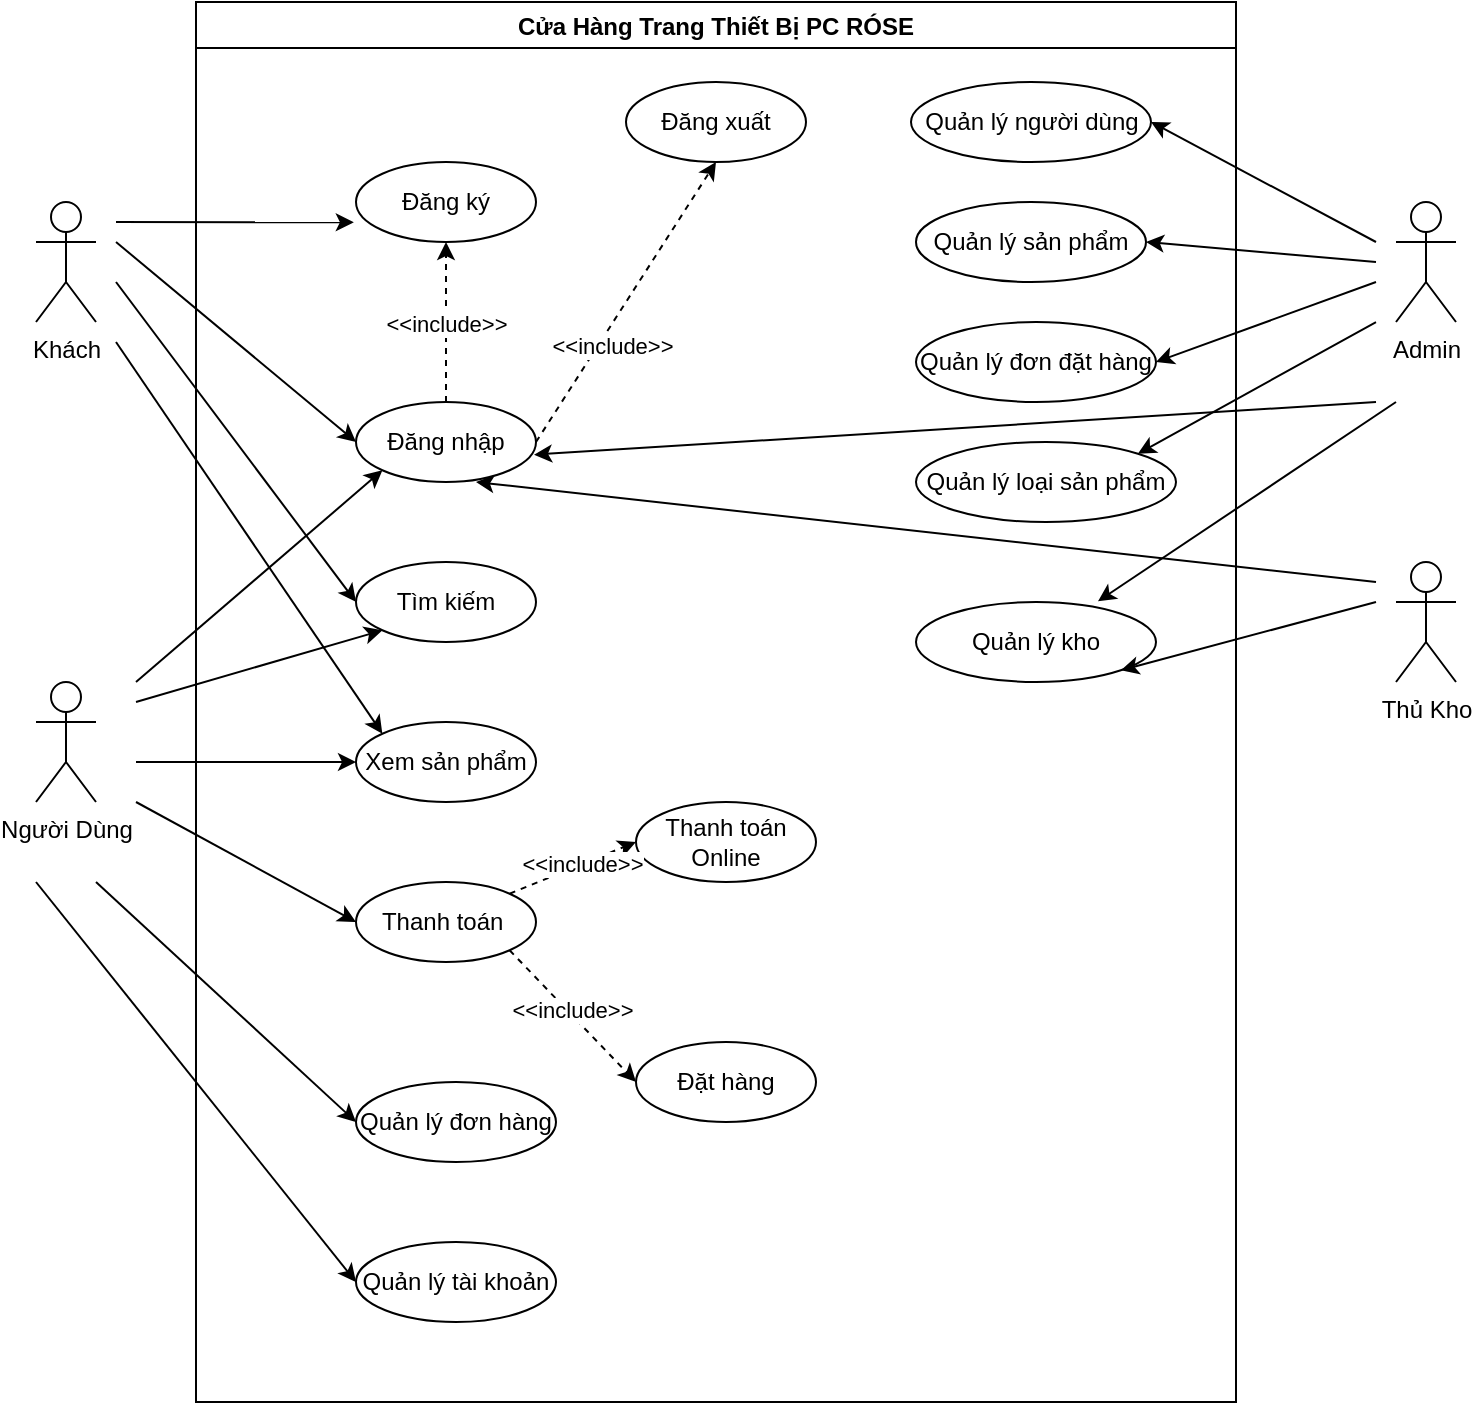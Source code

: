 <mxfile version="21.1.5" type="device">
  <diagram name="Page-1" id="YKi9pks65AhPZEX7jFyc">
    <mxGraphModel dx="1050" dy="-481" grid="1" gridSize="10" guides="1" tooltips="1" connect="1" arrows="1" fold="1" page="1" pageScale="1" pageWidth="850" pageHeight="1100" math="0" shadow="0">
      <root>
        <mxCell id="0" />
        <mxCell id="1" parent="0" />
        <mxCell id="WppUFp9ujGzzAXNg_4Av-1" value="Cửa Hàng Trang Thiết Bị PC RÓSE" style="swimlane;" parent="1" vertex="1">
          <mxGeometry x="160" y="1120" width="520" height="700" as="geometry" />
        </mxCell>
        <mxCell id="WppUFp9ujGzzAXNg_4Av-7" value="Đăng xuất" style="ellipse;whiteSpace=wrap;html=1;" parent="WppUFp9ujGzzAXNg_4Av-1" vertex="1">
          <mxGeometry x="215" y="40" width="90" height="40" as="geometry" />
        </mxCell>
        <mxCell id="WppUFp9ujGzzAXNg_4Av-6" value="Đăng nhập" style="ellipse;whiteSpace=wrap;html=1;" parent="WppUFp9ujGzzAXNg_4Av-1" vertex="1">
          <mxGeometry x="80" y="200" width="90" height="40" as="geometry" />
        </mxCell>
        <mxCell id="WppUFp9ujGzzAXNg_4Av-8" value="" style="endArrow=classic;dashed=1;html=1;rounded=0;exitX=1;exitY=0.5;exitDx=0;exitDy=0;entryX=0.5;entryY=1;entryDx=0;entryDy=0;endFill=1;" parent="WppUFp9ujGzzAXNg_4Av-1" source="WppUFp9ujGzzAXNg_4Av-6" target="WppUFp9ujGzzAXNg_4Av-7" edge="1">
          <mxGeometry width="50" height="50" relative="1" as="geometry">
            <mxPoint x="240" y="220" as="sourcePoint" />
            <mxPoint x="290" y="170" as="targetPoint" />
          </mxGeometry>
        </mxCell>
        <mxCell id="WppUFp9ujGzzAXNg_4Av-9" value="&amp;lt;&amp;lt;include&amp;gt;&amp;gt;" style="edgeLabel;html=1;align=center;verticalAlign=middle;resizable=0;points=[];" parent="WppUFp9ujGzzAXNg_4Av-8" vertex="1" connectable="0">
          <mxGeometry x="-0.36" y="1" relative="1" as="geometry">
            <mxPoint x="10" y="-3" as="offset" />
          </mxGeometry>
        </mxCell>
        <mxCell id="WppUFp9ujGzzAXNg_4Av-11" value="Đăng ký" style="ellipse;whiteSpace=wrap;html=1;" parent="WppUFp9ujGzzAXNg_4Av-1" vertex="1">
          <mxGeometry x="80" y="80" width="90" height="40" as="geometry" />
        </mxCell>
        <mxCell id="WppUFp9ujGzzAXNg_4Av-12" value="" style="endArrow=classic;dashed=1;html=1;rounded=0;exitX=0.5;exitY=0;exitDx=0;exitDy=0;entryX=0.5;entryY=1;entryDx=0;entryDy=0;endFill=1;" parent="WppUFp9ujGzzAXNg_4Av-1" source="WppUFp9ujGzzAXNg_4Av-6" target="WppUFp9ujGzzAXNg_4Av-11" edge="1">
          <mxGeometry width="50" height="50" relative="1" as="geometry">
            <mxPoint x="240" y="220" as="sourcePoint" />
            <mxPoint x="290" y="170" as="targetPoint" />
          </mxGeometry>
        </mxCell>
        <mxCell id="WppUFp9ujGzzAXNg_4Av-13" value="&amp;lt;&amp;lt;include&amp;gt;&amp;gt;" style="edgeLabel;html=1;align=center;verticalAlign=middle;resizable=0;points=[];" parent="WppUFp9ujGzzAXNg_4Av-12" vertex="1" connectable="0">
          <mxGeometry x="0.34" relative="1" as="geometry">
            <mxPoint y="14" as="offset" />
          </mxGeometry>
        </mxCell>
        <mxCell id="WppUFp9ujGzzAXNg_4Av-15" value="Tìm kiếm" style="ellipse;whiteSpace=wrap;html=1;" parent="WppUFp9ujGzzAXNg_4Av-1" vertex="1">
          <mxGeometry x="80" y="280" width="90" height="40" as="geometry" />
        </mxCell>
        <mxCell id="WppUFp9ujGzzAXNg_4Av-16" value="Xem sản phẩm" style="ellipse;whiteSpace=wrap;html=1;" parent="WppUFp9ujGzzAXNg_4Av-1" vertex="1">
          <mxGeometry x="80" y="360" width="90" height="40" as="geometry" />
        </mxCell>
        <mxCell id="WppUFp9ujGzzAXNg_4Av-28" value="Thanh toán&amp;nbsp;" style="ellipse;whiteSpace=wrap;html=1;" parent="WppUFp9ujGzzAXNg_4Av-1" vertex="1">
          <mxGeometry x="80" y="440" width="90" height="40" as="geometry" />
        </mxCell>
        <mxCell id="WppUFp9ujGzzAXNg_4Av-29" value="Quản lý tài khoản" style="ellipse;whiteSpace=wrap;html=1;" parent="WppUFp9ujGzzAXNg_4Av-1" vertex="1">
          <mxGeometry x="80" y="620" width="100" height="40" as="geometry" />
        </mxCell>
        <mxCell id="WppUFp9ujGzzAXNg_4Av-30" value="Quản lý đơn hàng" style="ellipse;whiteSpace=wrap;html=1;" parent="WppUFp9ujGzzAXNg_4Av-1" vertex="1">
          <mxGeometry x="80" y="540" width="100" height="40" as="geometry" />
        </mxCell>
        <mxCell id="WppUFp9ujGzzAXNg_4Av-43" value="Thanh toán Online" style="ellipse;whiteSpace=wrap;html=1;" parent="WppUFp9ujGzzAXNg_4Av-1" vertex="1">
          <mxGeometry x="220" y="400" width="90" height="40" as="geometry" />
        </mxCell>
        <mxCell id="WppUFp9ujGzzAXNg_4Av-44" value="Đặt hàng" style="ellipse;whiteSpace=wrap;html=1;" parent="WppUFp9ujGzzAXNg_4Av-1" vertex="1">
          <mxGeometry x="220" y="520" width="90" height="40" as="geometry" />
        </mxCell>
        <mxCell id="WppUFp9ujGzzAXNg_4Av-46" value="" style="endArrow=classic;dashed=1;html=1;rounded=0;exitX=1;exitY=0;exitDx=0;exitDy=0;entryX=0;entryY=0.5;entryDx=0;entryDy=0;endFill=1;" parent="WppUFp9ujGzzAXNg_4Av-1" source="WppUFp9ujGzzAXNg_4Av-28" target="WppUFp9ujGzzAXNg_4Av-43" edge="1">
          <mxGeometry width="50" height="50" relative="1" as="geometry">
            <mxPoint x="220" y="340" as="sourcePoint" />
            <mxPoint x="270" y="290" as="targetPoint" />
          </mxGeometry>
        </mxCell>
        <mxCell id="WppUFp9ujGzzAXNg_4Av-48" value="&amp;lt;&amp;lt;include&amp;gt;&amp;gt;" style="edgeLabel;html=1;align=center;verticalAlign=middle;resizable=0;points=[];" parent="WppUFp9ujGzzAXNg_4Av-46" vertex="1" connectable="0">
          <mxGeometry x="0.358" y="3" relative="1" as="geometry">
            <mxPoint x="-6" y="5" as="offset" />
          </mxGeometry>
        </mxCell>
        <mxCell id="WppUFp9ujGzzAXNg_4Av-47" value="" style="endArrow=classic;dashed=1;html=1;rounded=0;exitX=1;exitY=1;exitDx=0;exitDy=0;entryX=0;entryY=0.5;entryDx=0;entryDy=0;endFill=1;" parent="WppUFp9ujGzzAXNg_4Av-1" source="WppUFp9ujGzzAXNg_4Av-28" target="WppUFp9ujGzzAXNg_4Av-44" edge="1">
          <mxGeometry width="50" height="50" relative="1" as="geometry">
            <mxPoint x="220" y="340" as="sourcePoint" />
            <mxPoint x="270" y="290" as="targetPoint" />
          </mxGeometry>
        </mxCell>
        <mxCell id="WppUFp9ujGzzAXNg_4Av-49" value="&amp;lt;&amp;lt;include&amp;gt;&amp;gt;" style="edgeLabel;html=1;align=center;verticalAlign=middle;resizable=0;points=[];" parent="WppUFp9ujGzzAXNg_4Av-47" vertex="1" connectable="0">
          <mxGeometry x="-0.321" y="1" relative="1" as="geometry">
            <mxPoint x="9" y="8" as="offset" />
          </mxGeometry>
        </mxCell>
        <mxCell id="WppUFp9ujGzzAXNg_4Av-53" value="Quản lý sản phẩm" style="ellipse;whiteSpace=wrap;html=1;" parent="WppUFp9ujGzzAXNg_4Av-1" vertex="1">
          <mxGeometry x="360" y="100" width="115" height="40" as="geometry" />
        </mxCell>
        <mxCell id="WppUFp9ujGzzAXNg_4Av-55" value="Quản lý đơn đặt hàng" style="ellipse;whiteSpace=wrap;html=1;" parent="WppUFp9ujGzzAXNg_4Av-1" vertex="1">
          <mxGeometry x="360" y="160" width="120" height="40" as="geometry" />
        </mxCell>
        <mxCell id="WppUFp9ujGzzAXNg_4Av-56" value="Quản lý kho" style="ellipse;whiteSpace=wrap;html=1;" parent="WppUFp9ujGzzAXNg_4Av-1" vertex="1">
          <mxGeometry x="360" y="300" width="120" height="40" as="geometry" />
        </mxCell>
        <mxCell id="WppUFp9ujGzzAXNg_4Av-57" value="Quản lý người dùng" style="ellipse;whiteSpace=wrap;html=1;" parent="WppUFp9ujGzzAXNg_4Av-1" vertex="1">
          <mxGeometry x="357.5" y="40" width="120" height="40" as="geometry" />
        </mxCell>
        <mxCell id="LxVuhSC1PUGaRLDgd9qy-1" value="Quản lý loại sản phẩm" style="ellipse;whiteSpace=wrap;html=1;" vertex="1" parent="WppUFp9ujGzzAXNg_4Av-1">
          <mxGeometry x="360" y="220" width="130" height="40" as="geometry" />
        </mxCell>
        <mxCell id="WppUFp9ujGzzAXNg_4Av-2" value="Khách" style="shape=umlActor;verticalLabelPosition=bottom;verticalAlign=top;html=1;outlineConnect=0;" parent="1" vertex="1">
          <mxGeometry x="80" y="1220" width="30" height="60" as="geometry" />
        </mxCell>
        <mxCell id="WppUFp9ujGzzAXNg_4Av-3" value="Người Dùng" style="shape=umlActor;verticalLabelPosition=bottom;verticalAlign=top;html=1;outlineConnect=0;" parent="1" vertex="1">
          <mxGeometry x="80" y="1460" width="30" height="60" as="geometry" />
        </mxCell>
        <mxCell id="WppUFp9ujGzzAXNg_4Av-4" value="Admin" style="shape=umlActor;verticalLabelPosition=bottom;verticalAlign=top;html=1;outlineConnect=0;" parent="1" vertex="1">
          <mxGeometry x="760" y="1220" width="30" height="60" as="geometry" />
        </mxCell>
        <mxCell id="WppUFp9ujGzzAXNg_4Av-5" value="Thủ Kho" style="shape=umlActor;verticalLabelPosition=bottom;verticalAlign=top;html=1;outlineConnect=0;" parent="1" vertex="1">
          <mxGeometry x="760" y="1400" width="30" height="60" as="geometry" />
        </mxCell>
        <mxCell id="WppUFp9ujGzzAXNg_4Av-33" value="" style="endArrow=classic;html=1;rounded=0;entryX=0;entryY=0.5;entryDx=0;entryDy=0;" parent="1" target="WppUFp9ujGzzAXNg_4Av-6" edge="1">
          <mxGeometry width="50" height="50" relative="1" as="geometry">
            <mxPoint x="120" y="1240" as="sourcePoint" />
            <mxPoint x="430" y="1410" as="targetPoint" />
          </mxGeometry>
        </mxCell>
        <mxCell id="WppUFp9ujGzzAXNg_4Av-34" value="" style="endArrow=classic;html=1;rounded=0;entryX=0;entryY=0;entryDx=0;entryDy=0;" parent="1" target="WppUFp9ujGzzAXNg_4Av-16" edge="1">
          <mxGeometry width="50" height="50" relative="1" as="geometry">
            <mxPoint x="120" y="1290" as="sourcePoint" />
            <mxPoint x="430" y="1410" as="targetPoint" />
          </mxGeometry>
        </mxCell>
        <mxCell id="WppUFp9ujGzzAXNg_4Av-35" value="" style="endArrow=classic;html=1;rounded=0;entryX=0;entryY=0.5;entryDx=0;entryDy=0;" parent="1" target="WppUFp9ujGzzAXNg_4Av-15" edge="1">
          <mxGeometry width="50" height="50" relative="1" as="geometry">
            <mxPoint x="120" y="1260" as="sourcePoint" />
            <mxPoint x="430" y="1410" as="targetPoint" />
          </mxGeometry>
        </mxCell>
        <mxCell id="WppUFp9ujGzzAXNg_4Av-36" value="" style="endArrow=classic;html=1;rounded=0;entryX=-0.012;entryY=0.754;entryDx=0;entryDy=0;entryPerimeter=0;" parent="1" target="WppUFp9ujGzzAXNg_4Av-11" edge="1">
          <mxGeometry width="50" height="50" relative="1" as="geometry">
            <mxPoint x="120" y="1230" as="sourcePoint" />
            <mxPoint x="430" y="1410" as="targetPoint" />
          </mxGeometry>
        </mxCell>
        <mxCell id="WppUFp9ujGzzAXNg_4Av-37" value="" style="endArrow=classic;html=1;rounded=0;entryX=0;entryY=1;entryDx=0;entryDy=0;" parent="1" target="WppUFp9ujGzzAXNg_4Av-6" edge="1">
          <mxGeometry width="50" height="50" relative="1" as="geometry">
            <mxPoint x="130" y="1460" as="sourcePoint" />
            <mxPoint x="430" y="1410" as="targetPoint" />
          </mxGeometry>
        </mxCell>
        <mxCell id="WppUFp9ujGzzAXNg_4Av-38" value="" style="endArrow=classic;html=1;rounded=0;entryX=0;entryY=1;entryDx=0;entryDy=0;" parent="1" target="WppUFp9ujGzzAXNg_4Av-15" edge="1">
          <mxGeometry width="50" height="50" relative="1" as="geometry">
            <mxPoint x="130" y="1470" as="sourcePoint" />
            <mxPoint x="430" y="1410" as="targetPoint" />
          </mxGeometry>
        </mxCell>
        <mxCell id="WppUFp9ujGzzAXNg_4Av-39" value="" style="endArrow=classic;html=1;rounded=0;entryX=0;entryY=0.5;entryDx=0;entryDy=0;" parent="1" target="WppUFp9ujGzzAXNg_4Av-16" edge="1">
          <mxGeometry width="50" height="50" relative="1" as="geometry">
            <mxPoint x="130" y="1500" as="sourcePoint" />
            <mxPoint x="210" y="1550" as="targetPoint" />
          </mxGeometry>
        </mxCell>
        <mxCell id="WppUFp9ujGzzAXNg_4Av-40" value="" style="endArrow=classic;html=1;rounded=0;entryX=0;entryY=0.5;entryDx=0;entryDy=0;" parent="1" target="WppUFp9ujGzzAXNg_4Av-28" edge="1">
          <mxGeometry width="50" height="50" relative="1" as="geometry">
            <mxPoint x="130" y="1520" as="sourcePoint" />
            <mxPoint x="430" y="1410" as="targetPoint" />
          </mxGeometry>
        </mxCell>
        <mxCell id="WppUFp9ujGzzAXNg_4Av-41" value="" style="endArrow=classic;html=1;rounded=0;entryX=0;entryY=0.5;entryDx=0;entryDy=0;" parent="1" target="WppUFp9ujGzzAXNg_4Av-30" edge="1">
          <mxGeometry width="50" height="50" relative="1" as="geometry">
            <mxPoint x="110" y="1560" as="sourcePoint" />
            <mxPoint x="430" y="1410" as="targetPoint" />
          </mxGeometry>
        </mxCell>
        <mxCell id="WppUFp9ujGzzAXNg_4Av-42" value="" style="endArrow=classic;html=1;rounded=0;entryX=0;entryY=0.5;entryDx=0;entryDy=0;" parent="1" target="WppUFp9ujGzzAXNg_4Av-29" edge="1">
          <mxGeometry width="50" height="50" relative="1" as="geometry">
            <mxPoint x="80" y="1560" as="sourcePoint" />
            <mxPoint x="430" y="1410" as="targetPoint" />
          </mxGeometry>
        </mxCell>
        <mxCell id="WppUFp9ujGzzAXNg_4Av-58" value="" style="endArrow=classic;html=1;rounded=0;entryX=1;entryY=0.5;entryDx=0;entryDy=0;" parent="1" target="WppUFp9ujGzzAXNg_4Av-57" edge="1">
          <mxGeometry width="50" height="50" relative="1" as="geometry">
            <mxPoint x="750" y="1240" as="sourcePoint" />
            <mxPoint x="430" y="1400" as="targetPoint" />
          </mxGeometry>
        </mxCell>
        <mxCell id="WppUFp9ujGzzAXNg_4Av-60" value="" style="endArrow=classic;html=1;rounded=0;entryX=1;entryY=0.5;entryDx=0;entryDy=0;" parent="1" target="WppUFp9ujGzzAXNg_4Av-53" edge="1">
          <mxGeometry width="50" height="50" relative="1" as="geometry">
            <mxPoint x="750" y="1250" as="sourcePoint" />
            <mxPoint x="430" y="1400" as="targetPoint" />
          </mxGeometry>
        </mxCell>
        <mxCell id="WppUFp9ujGzzAXNg_4Av-61" value="" style="endArrow=classic;html=1;rounded=0;entryX=1;entryY=0.5;entryDx=0;entryDy=0;" parent="1" target="WppUFp9ujGzzAXNg_4Av-55" edge="1">
          <mxGeometry width="50" height="50" relative="1" as="geometry">
            <mxPoint x="750" y="1260" as="sourcePoint" />
            <mxPoint x="430" y="1400" as="targetPoint" />
          </mxGeometry>
        </mxCell>
        <mxCell id="WppUFp9ujGzzAXNg_4Av-62" value="" style="endArrow=classic;html=1;rounded=0;entryX=0.758;entryY=-0.008;entryDx=0;entryDy=0;entryPerimeter=0;" parent="1" target="WppUFp9ujGzzAXNg_4Av-56" edge="1">
          <mxGeometry width="50" height="50" relative="1" as="geometry">
            <mxPoint x="760" y="1320" as="sourcePoint" />
            <mxPoint x="610" y="1370" as="targetPoint" />
          </mxGeometry>
        </mxCell>
        <mxCell id="WppUFp9ujGzzAXNg_4Av-63" value="" style="endArrow=classic;html=1;rounded=0;entryX=1;entryY=1;entryDx=0;entryDy=0;" parent="1" target="WppUFp9ujGzzAXNg_4Av-56" edge="1">
          <mxGeometry width="50" height="50" relative="1" as="geometry">
            <mxPoint x="750" y="1420" as="sourcePoint" />
            <mxPoint x="430" y="1400" as="targetPoint" />
          </mxGeometry>
        </mxCell>
        <mxCell id="WppUFp9ujGzzAXNg_4Av-64" value="" style="endArrow=classic;html=1;rounded=0;entryX=0.989;entryY=0.658;entryDx=0;entryDy=0;entryPerimeter=0;" parent="1" target="WppUFp9ujGzzAXNg_4Av-6" edge="1">
          <mxGeometry width="50" height="50" relative="1" as="geometry">
            <mxPoint x="750" y="1320" as="sourcePoint" />
            <mxPoint x="430" y="1400" as="targetPoint" />
          </mxGeometry>
        </mxCell>
        <mxCell id="WppUFp9ujGzzAXNg_4Av-65" value="" style="endArrow=classic;html=1;rounded=0;" parent="1" edge="1">
          <mxGeometry width="50" height="50" relative="1" as="geometry">
            <mxPoint x="750" y="1410" as="sourcePoint" />
            <mxPoint x="300" y="1360" as="targetPoint" />
          </mxGeometry>
        </mxCell>
        <mxCell id="LxVuhSC1PUGaRLDgd9qy-2" value="" style="endArrow=classic;html=1;rounded=0;entryX=1;entryY=0;entryDx=0;entryDy=0;" edge="1" parent="1" target="LxVuhSC1PUGaRLDgd9qy-1">
          <mxGeometry width="50" height="50" relative="1" as="geometry">
            <mxPoint x="750" y="1280" as="sourcePoint" />
            <mxPoint x="450" y="1390" as="targetPoint" />
          </mxGeometry>
        </mxCell>
      </root>
    </mxGraphModel>
  </diagram>
</mxfile>
